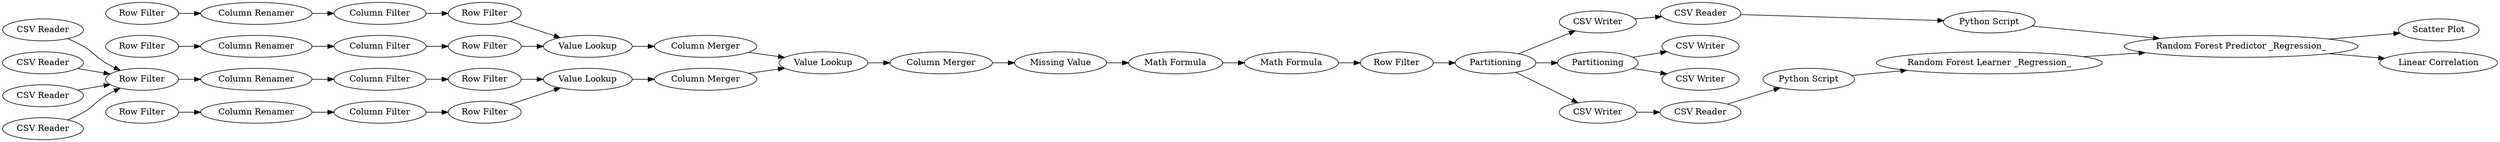 digraph {
	"910617278896988640_14" [label="Python Script"]
	"910617278896988640_48" [label="CSV Reader"]
	"-4427700165360825932_39" [label="Value Lookup"]
	"-4427700165360825932_41" [label="Value Lookup"]
	"910617278896988640_6" [label="Random Forest Learner _Regression_"]
	"910617278896988640_2" [label="CSV Reader"]
	"-4427700165360825932_38" [label="Column Merger"]
	"-4427700165360825932_36" [label="Value Lookup"]
	"-4427700165360825932_42" [label="Math Formula"]
	"-4427700165360825932_30" [label="Column Filter"]
	"910617278896988640_3" [label="CSV Reader"]
	"-4427700165360825932_40" [label="Column Merger"]
	"910617278896988640_1" [label="CSV Reader"]
	"910617278896988640_22" [label="CSV Writer"]
	"910617278896988640_11" [label="Random Forest Predictor _Regression_"]
	"-4427700165360825932_26" [label="Column Renamer"]
	"910617278896988640_10" [label="Python Script"]
	"910617278896988640_16" [label="Scatter Plot"]
	"-4427700165360825932_27" [label="Column Renamer"]
	"-4427700165360825932_33" [label="Row Filter"]
	"-4427700165360825932_25" [label="Column Renamer"]
	"-4427700165360825932_31" [label="Column Filter"]
	"-4427700165360825932_43" [label="Column Merger"]
	"-4427700165360825932_44" [label="Missing Value"]
	"-4427700165360825932_28" [label="Column Filter"]
	"-4427700165360825932_34" [label="Row Filter"]
	"-4427700165360825932_29" [label="Column Filter"]
	"910617278896988640_20" [label="CSV Writer"]
	"-4427700165360825932_32" [label="Row Filter"]
	"-4427700165360825932_45" [label="Row Filter"]
	"-4427700165360825932_6" [label="Row Filter"]
	"910617278896988640_23" [label="CSV Writer"]
	"910617278896988640_21" [label=Partitioning]
	"910617278896988640_4" [label="CSV Reader"]
	"-4427700165360825932_7" [label="Row Filter"]
	"-4427700165360825932_35" [label="Row Filter"]
	"910617278896988640_17" [label="Linear Correlation"]
	"910617278896988640_13" [label="CSV Reader"]
	"910617278896988640_18" [label=Partitioning]
	"-4427700165360825932_5" [label="Row Filter"]
	"-4427700165360825932_8" [label="Row Filter"]
	"910617278896988640_47" [label="CSV Writer"]
	"-4427700165360825932_24" [label="Column Renamer"]
	"-4427700165360825932_16" [label="Math Formula"]
	"910617278896988640_18" -> "910617278896988640_20"
	"-4427700165360825932_25" -> "-4427700165360825932_29"
	"-4427700165360825932_8" -> "-4427700165360825932_27"
	"-4427700165360825932_42" -> "-4427700165360825932_45"
	"-4427700165360825932_38" -> "-4427700165360825932_41"
	"910617278896988640_20" -> "910617278896988640_13"
	"-4427700165360825932_36" -> "-4427700165360825932_38"
	"-4427700165360825932_34" -> "-4427700165360825932_39"
	"910617278896988640_18" -> "910617278896988640_21"
	"-4427700165360825932_30" -> "-4427700165360825932_34"
	"910617278896988640_4" -> "-4427700165360825932_7"
	"-4427700165360825932_33" -> "-4427700165360825932_36"
	"910617278896988640_48" -> "910617278896988640_10"
	"910617278896988640_21" -> "910617278896988640_23"
	"910617278896988640_6" -> "910617278896988640_11"
	"910617278896988640_18" -> "910617278896988640_47"
	"-4427700165360825932_31" -> "-4427700165360825932_35"
	"-4427700165360825932_35" -> "-4427700165360825932_39"
	"-4427700165360825932_7" -> "-4427700165360825932_26"
	"-4427700165360825932_24" -> "-4427700165360825932_28"
	"-4427700165360825932_26" -> "-4427700165360825932_30"
	"-4427700165360825932_6" -> "-4427700165360825932_25"
	"-4427700165360825932_29" -> "-4427700165360825932_33"
	"910617278896988640_11" -> "910617278896988640_17"
	"-4427700165360825932_39" -> "-4427700165360825932_40"
	"910617278896988640_11" -> "910617278896988640_16"
	"910617278896988640_14" -> "910617278896988640_11"
	"-4427700165360825932_44" -> "-4427700165360825932_16"
	"-4427700165360825932_40" -> "-4427700165360825932_41"
	"910617278896988640_21" -> "910617278896988640_22"
	"-4427700165360825932_41" -> "-4427700165360825932_43"
	"910617278896988640_3" -> "-4427700165360825932_7"
	"910617278896988640_10" -> "910617278896988640_6"
	"-4427700165360825932_45" -> "910617278896988640_18"
	"-4427700165360825932_28" -> "-4427700165360825932_32"
	"910617278896988640_1" -> "-4427700165360825932_7"
	"-4427700165360825932_5" -> "-4427700165360825932_24"
	"-4427700165360825932_27" -> "-4427700165360825932_31"
	"-4427700165360825932_32" -> "-4427700165360825932_36"
	"910617278896988640_2" -> "-4427700165360825932_7"
	"910617278896988640_13" -> "910617278896988640_14"
	"-4427700165360825932_16" -> "-4427700165360825932_42"
	"910617278896988640_47" -> "910617278896988640_48"
	"-4427700165360825932_43" -> "-4427700165360825932_44"
	rankdir=LR
}
